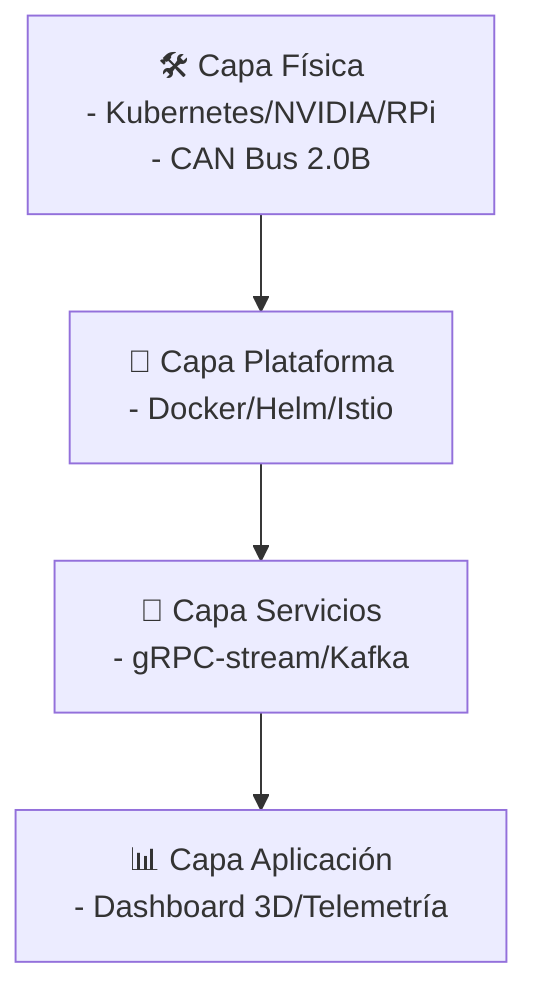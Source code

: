 flowchart TD
FÍSICA["🛠️ Capa Física\n- Kubernetes/NVIDIA/RPi\n- CAN Bus 2.0B"] --> PLATAFORMA["🐳 Capa Plataforma\n- Docker/Helm/Istio"]
PLATAFORMA --> SERVICIOS["🔌 Capa Servicios\n- gRPC-stream/Kafka"] 
SERVICIOS --> APLICACIÓN["📊 Capa Aplicación\n- Dashboard 3D/Telemetría"]